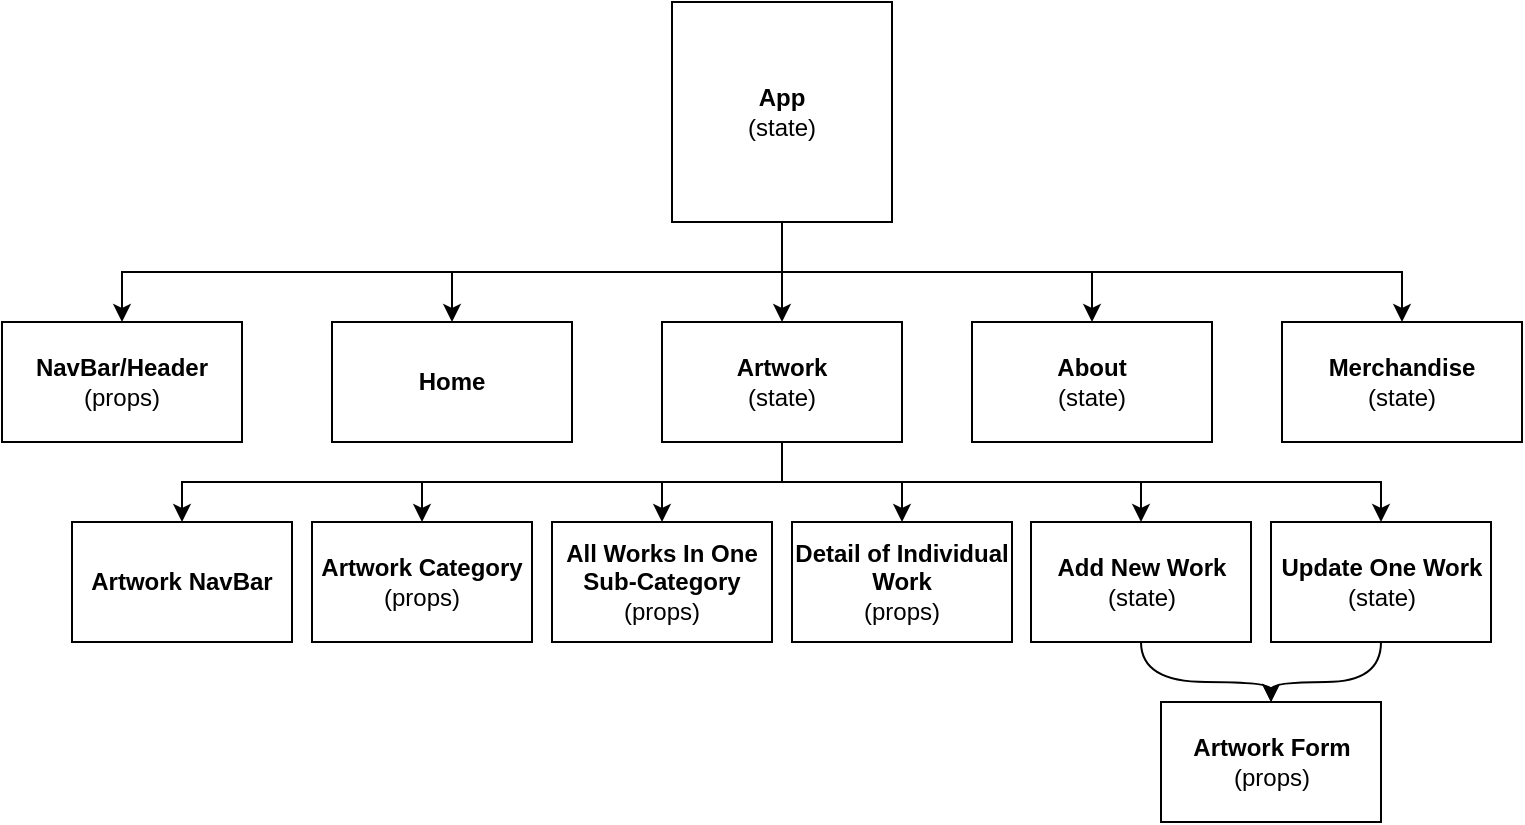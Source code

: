 <mxfile pages="1" version="11.2.5" type="device"><diagram id="gD3Y74uCN8NbgFOIS6mX" name="Page-1"><mxGraphModel dx="1343" dy="790" grid="1" gridSize="10" guides="1" tooltips="1" connect="1" arrows="1" fold="1" page="1" pageScale="1" pageWidth="1100" pageHeight="850" math="0" shadow="0"><root><mxCell id="0"/><mxCell id="1" parent="0"/><mxCell id="MyawiijH8SmVHZwHmbSF-7" style="edgeStyle=orthogonalEdgeStyle;rounded=0;orthogonalLoop=1;jettySize=auto;html=1;exitX=0.5;exitY=1;exitDx=0;exitDy=0;entryX=0.5;entryY=0;entryDx=0;entryDy=0;" parent="1" source="MyawiijH8SmVHZwHmbSF-1" target="MyawiijH8SmVHZwHmbSF-2" edge="1"><mxGeometry relative="1" as="geometry"/></mxCell><mxCell id="MyawiijH8SmVHZwHmbSF-8" style="edgeStyle=orthogonalEdgeStyle;rounded=0;orthogonalLoop=1;jettySize=auto;html=1;exitX=0.5;exitY=1;exitDx=0;exitDy=0;entryX=0.5;entryY=0;entryDx=0;entryDy=0;" parent="1" source="MyawiijH8SmVHZwHmbSF-1" target="MyawiijH8SmVHZwHmbSF-3" edge="1"><mxGeometry relative="1" as="geometry"/></mxCell><mxCell id="MyawiijH8SmVHZwHmbSF-12" style="edgeStyle=orthogonalEdgeStyle;rounded=0;orthogonalLoop=1;jettySize=auto;html=1;exitX=0.5;exitY=1;exitDx=0;exitDy=0;entryX=0.5;entryY=0;entryDx=0;entryDy=0;" parent="1" source="MyawiijH8SmVHZwHmbSF-1" target="MyawiijH8SmVHZwHmbSF-5" edge="1"><mxGeometry relative="1" as="geometry"/></mxCell><mxCell id="MyawiijH8SmVHZwHmbSF-13" style="edgeStyle=orthogonalEdgeStyle;rounded=0;orthogonalLoop=1;jettySize=auto;html=1;exitX=0.5;exitY=1;exitDx=0;exitDy=0;" parent="1" source="MyawiijH8SmVHZwHmbSF-1" target="MyawiijH8SmVHZwHmbSF-6" edge="1"><mxGeometry relative="1" as="geometry"/></mxCell><mxCell id="MyawiijH8SmVHZwHmbSF-31" style="edgeStyle=orthogonalEdgeStyle;rounded=0;orthogonalLoop=1;jettySize=auto;html=1;exitX=0.5;exitY=1;exitDx=0;exitDy=0;entryX=0.5;entryY=0;entryDx=0;entryDy=0;" parent="1" source="MyawiijH8SmVHZwHmbSF-1" target="MyawiijH8SmVHZwHmbSF-4" edge="1"><mxGeometry relative="1" as="geometry"/></mxCell><mxCell id="MyawiijH8SmVHZwHmbSF-1" value="&lt;b&gt;App&lt;/b&gt;&lt;br&gt;(state)" style="whiteSpace=wrap;html=1;aspect=fixed;" parent="1" vertex="1"><mxGeometry x="495" y="100" width="110" height="110" as="geometry"/></mxCell><mxCell id="MyawiijH8SmVHZwHmbSF-2" value="&lt;b&gt;NavBar/Header&lt;br&gt;&lt;/b&gt;(props)" style="rounded=0;whiteSpace=wrap;html=1;" parent="1" vertex="1"><mxGeometry x="160" y="260" width="120" height="60" as="geometry"/></mxCell><mxCell id="MyawiijH8SmVHZwHmbSF-3" value="&lt;b&gt;Home&lt;/b&gt;" style="rounded=0;whiteSpace=wrap;html=1;" parent="1" vertex="1"><mxGeometry x="325" y="260" width="120" height="60" as="geometry"/></mxCell><mxCell id="MyawiijH8SmVHZwHmbSF-25" style="edgeStyle=orthogonalEdgeStyle;rounded=0;orthogonalLoop=1;jettySize=auto;html=1;exitX=0.5;exitY=1;exitDx=0;exitDy=0;entryX=0.5;entryY=0;entryDx=0;entryDy=0;" parent="1" source="MyawiijH8SmVHZwHmbSF-4" target="MyawiijH8SmVHZwHmbSF-14" edge="1"><mxGeometry relative="1" as="geometry"/></mxCell><mxCell id="MyawiijH8SmVHZwHmbSF-26" style="edgeStyle=orthogonalEdgeStyle;rounded=0;orthogonalLoop=1;jettySize=auto;html=1;exitX=0.5;exitY=1;exitDx=0;exitDy=0;entryX=0.5;entryY=0;entryDx=0;entryDy=0;" parent="1" source="MyawiijH8SmVHZwHmbSF-4" target="MyawiijH8SmVHZwHmbSF-22" edge="1"><mxGeometry relative="1" as="geometry"/></mxCell><mxCell id="MyawiijH8SmVHZwHmbSF-28" style="edgeStyle=orthogonalEdgeStyle;rounded=0;orthogonalLoop=1;jettySize=auto;html=1;exitX=0.5;exitY=1;exitDx=0;exitDy=0;entryX=0.5;entryY=0;entryDx=0;entryDy=0;" parent="1" source="MyawiijH8SmVHZwHmbSF-4" target="MyawiijH8SmVHZwHmbSF-15" edge="1"><mxGeometry relative="1" as="geometry"/></mxCell><mxCell id="MyawiijH8SmVHZwHmbSF-29" style="edgeStyle=orthogonalEdgeStyle;rounded=0;orthogonalLoop=1;jettySize=auto;html=1;exitX=0.5;exitY=1;exitDx=0;exitDy=0;entryX=0.5;entryY=0;entryDx=0;entryDy=0;" parent="1" source="MyawiijH8SmVHZwHmbSF-4" target="MyawiijH8SmVHZwHmbSF-16" edge="1"><mxGeometry relative="1" as="geometry"/></mxCell><mxCell id="MyawiijH8SmVHZwHmbSF-32" style="edgeStyle=orthogonalEdgeStyle;rounded=0;orthogonalLoop=1;jettySize=auto;html=1;exitX=0.5;exitY=1;exitDx=0;exitDy=0;entryX=0.5;entryY=0;entryDx=0;entryDy=0;" parent="1" source="MyawiijH8SmVHZwHmbSF-4" target="MyawiijH8SmVHZwHmbSF-23" edge="1"><mxGeometry relative="1" as="geometry"/></mxCell><mxCell id="w0GAqO9VxA-wan_-skEq-2" style="edgeStyle=orthogonalEdgeStyle;rounded=0;orthogonalLoop=1;jettySize=auto;html=1;exitX=0.5;exitY=1;exitDx=0;exitDy=0;entryX=0.5;entryY=0;entryDx=0;entryDy=0;" edge="1" parent="1" source="MyawiijH8SmVHZwHmbSF-4" target="w0GAqO9VxA-wan_-skEq-1"><mxGeometry relative="1" as="geometry"/></mxCell><mxCell id="MyawiijH8SmVHZwHmbSF-4" value="&lt;b&gt;Artwork&lt;br&gt;&lt;/b&gt;(state)" style="rounded=0;whiteSpace=wrap;html=1;" parent="1" vertex="1"><mxGeometry x="490" y="260" width="120" height="60" as="geometry"/></mxCell><mxCell id="MyawiijH8SmVHZwHmbSF-5" value="&lt;b&gt;About&lt;br&gt;&lt;/b&gt;(state)" style="rounded=0;whiteSpace=wrap;html=1;" parent="1" vertex="1"><mxGeometry x="645" y="260" width="120" height="60" as="geometry"/></mxCell><mxCell id="MyawiijH8SmVHZwHmbSF-6" value="&lt;b&gt;Merchandise&lt;br&gt;&lt;/b&gt;(state)" style="rounded=0;whiteSpace=wrap;html=1;" parent="1" vertex="1"><mxGeometry x="800" y="260" width="120" height="60" as="geometry"/></mxCell><mxCell id="MyawiijH8SmVHZwHmbSF-14" value="&lt;b&gt;Artwork NavBar&lt;/b&gt;" style="rounded=0;whiteSpace=wrap;html=1;" parent="1" vertex="1"><mxGeometry x="195" y="360" width="110" height="60" as="geometry"/></mxCell><mxCell id="MyawiijH8SmVHZwHmbSF-21" style="edgeStyle=orthogonalEdgeStyle;rounded=0;orthogonalLoop=1;jettySize=auto;html=1;exitX=0.5;exitY=1;exitDx=0;exitDy=0;entryX=0.5;entryY=0;entryDx=0;entryDy=0;curved=1;" parent="1" source="MyawiijH8SmVHZwHmbSF-15" target="MyawiijH8SmVHZwHmbSF-18" edge="1"><mxGeometry relative="1" as="geometry"/></mxCell><mxCell id="MyawiijH8SmVHZwHmbSF-15" value="&lt;b&gt;Add New Work&lt;/b&gt;&lt;br&gt;(state)" style="rounded=0;whiteSpace=wrap;html=1;" parent="1" vertex="1"><mxGeometry x="674.5" y="360" width="110" height="60" as="geometry"/></mxCell><mxCell id="MyawiijH8SmVHZwHmbSF-19" style="edgeStyle=orthogonalEdgeStyle;rounded=0;orthogonalLoop=1;jettySize=auto;html=1;exitX=0.5;exitY=1;exitDx=0;exitDy=0;entryX=0.5;entryY=0;entryDx=0;entryDy=0;curved=1;" parent="1" source="MyawiijH8SmVHZwHmbSF-16" target="MyawiijH8SmVHZwHmbSF-18" edge="1"><mxGeometry relative="1" as="geometry"/></mxCell><mxCell id="MyawiijH8SmVHZwHmbSF-16" value="&lt;b&gt;Update One Work&lt;/b&gt;&lt;br&gt;(state)" style="rounded=0;whiteSpace=wrap;html=1;" parent="1" vertex="1"><mxGeometry x="794.5" y="360" width="110" height="60" as="geometry"/></mxCell><mxCell id="MyawiijH8SmVHZwHmbSF-18" value="&lt;b&gt;Artwork Form&lt;/b&gt;&lt;br&gt;(props)" style="rounded=0;whiteSpace=wrap;html=1;" parent="1" vertex="1"><mxGeometry x="739.5" y="450" width="110" height="60" as="geometry"/></mxCell><mxCell id="MyawiijH8SmVHZwHmbSF-22" value="&lt;b&gt;Artwork Category&lt;/b&gt;&lt;br&gt;(props)" style="rounded=0;whiteSpace=wrap;html=1;" parent="1" vertex="1"><mxGeometry x="315" y="360" width="110" height="60" as="geometry"/></mxCell><mxCell id="MyawiijH8SmVHZwHmbSF-23" value="&lt;b&gt;Detail of Individual Work&lt;/b&gt;&lt;br&gt;(props)" style="rounded=0;whiteSpace=wrap;html=1;" parent="1" vertex="1"><mxGeometry x="555" y="360" width="110" height="60" as="geometry"/></mxCell><mxCell id="w0GAqO9VxA-wan_-skEq-1" value="&lt;b&gt;All Works In One Sub-Category&lt;/b&gt;&lt;br&gt;(props)" style="rounded=0;whiteSpace=wrap;html=1;" vertex="1" parent="1"><mxGeometry x="435" y="360" width="110" height="60" as="geometry"/></mxCell></root></mxGraphModel></diagram></mxfile>